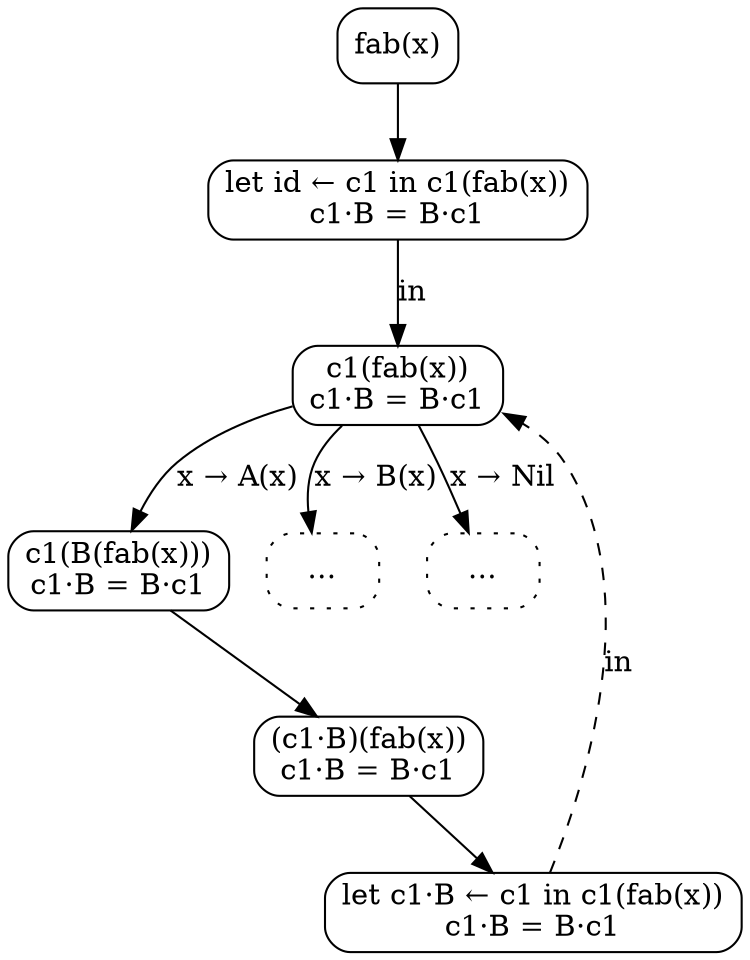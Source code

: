 digraph {
  node [shape=box, style=rounded];

  C0 [label="fab(x)"];
  L1 [label="let id ← c1 in c1(fab(x))\nc1·B = B·c1"]
  C0 -> L1;
  G1 [label="c1(fab(x))\nc1·B = B·c1"];
  L1 -> G1 [label="in"];
  C1 [label="c1(B(fab(x)))\nc1·B = B·c1"];
  G1 -> C1 [label="x → A(x)"];
  C2 [label="…", style="dotted,rounded"];
  G1 -> C2 [label="x → B(x)"];
  C3 [label="…", style="dotted,rounded"];
  G1 -> C3 [label="x → Nil"];
  C4 [label="(c1·B)(fab(x))\nc1·B = B·c1"];
  C1 -> C4;
  L2 [label="let c1·B ← c1 in c1(fab(x))\nc1·B = B·c1"];
  C4 -> L2;
  L2 -> G1 [label="in", style=dashed];
}

